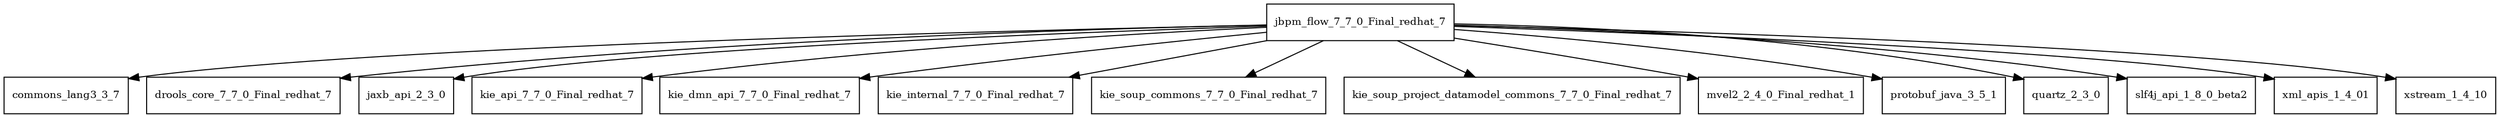 digraph jbpm_flow_7_7_0_Final_redhat_7_dependencies {
  node [shape = box, fontsize=10.0];
  jbpm_flow_7_7_0_Final_redhat_7 -> commons_lang3_3_7;
  jbpm_flow_7_7_0_Final_redhat_7 -> drools_core_7_7_0_Final_redhat_7;
  jbpm_flow_7_7_0_Final_redhat_7 -> jaxb_api_2_3_0;
  jbpm_flow_7_7_0_Final_redhat_7 -> kie_api_7_7_0_Final_redhat_7;
  jbpm_flow_7_7_0_Final_redhat_7 -> kie_dmn_api_7_7_0_Final_redhat_7;
  jbpm_flow_7_7_0_Final_redhat_7 -> kie_internal_7_7_0_Final_redhat_7;
  jbpm_flow_7_7_0_Final_redhat_7 -> kie_soup_commons_7_7_0_Final_redhat_7;
  jbpm_flow_7_7_0_Final_redhat_7 -> kie_soup_project_datamodel_commons_7_7_0_Final_redhat_7;
  jbpm_flow_7_7_0_Final_redhat_7 -> mvel2_2_4_0_Final_redhat_1;
  jbpm_flow_7_7_0_Final_redhat_7 -> protobuf_java_3_5_1;
  jbpm_flow_7_7_0_Final_redhat_7 -> quartz_2_3_0;
  jbpm_flow_7_7_0_Final_redhat_7 -> slf4j_api_1_8_0_beta2;
  jbpm_flow_7_7_0_Final_redhat_7 -> xml_apis_1_4_01;
  jbpm_flow_7_7_0_Final_redhat_7 -> xstream_1_4_10;
}

